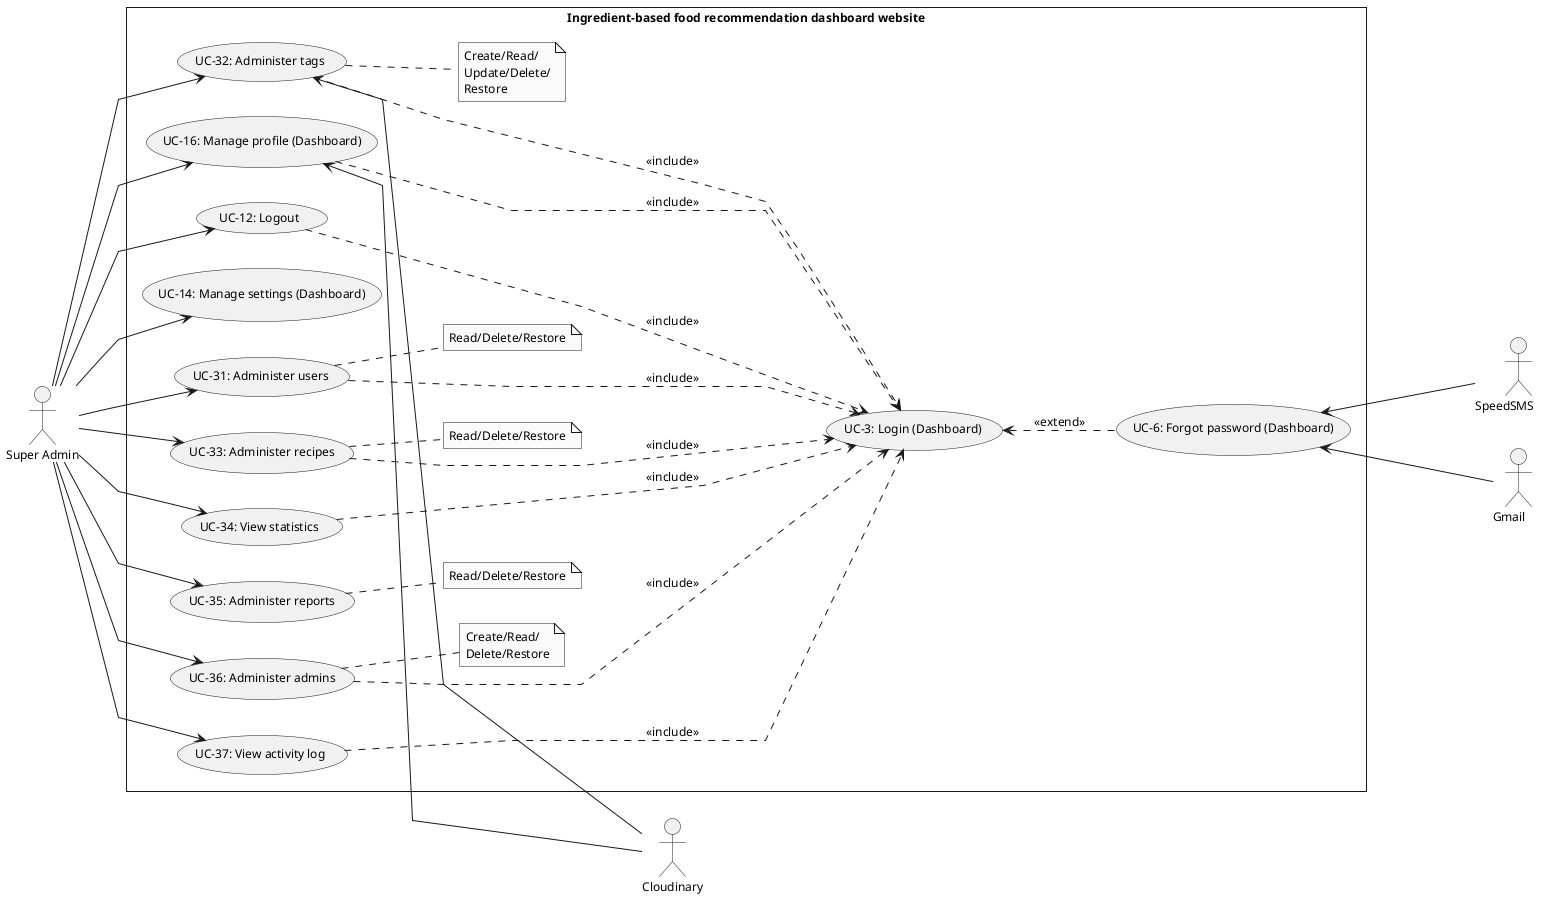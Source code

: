 @startuml SuperAdminUsecase
skinparam style strictuml
skinparam monochrome true
skinparam linetype polyline
skinparam defaultFontSize 12
left to right direction
actor "Super Admin" as admin
actor "Cloudinary" as cl
actor "SpeedSMS         " as sms
actor "Gmail      " as gmail

rectangle Ingredient-based<U+0020>food<U+0020>recommendation<U+0020>dashboard<U+0020>website {
    usecase "UC-3: Login (Dashboard)" as ucLogin
    usecase "UC-6: Forgot password (Dashboard)" as ucForgotPassword
    usecase "UC-12: Logout" as ucLogout
    usecase "UC-14: Manage settings (Dashboard)" as ucManageSetting
    usecase "UC-16: Manage profile (Dashboard)" as ucManageProfile

    usecase "UC-31: Administer users" as ucAdmUser
    usecase "UC-32: Administer tags" as ucAdmTags
    usecase "UC-33: Administer recipes" as ucAdmRecipe
    usecase "UC-34: View statistics" as ucViewStatistic
    usecase "UC-35: Administer reports" as ucAdmReport
    usecase "UC-36: Administer admins" as ucAdmAdmin
    usecase "UC-37: View activity log" as ucViewActivityLog

    note "Read/Delete/Restore" as noteAdmUser
    note "Read/Delete/Restore" as noteAdmRecipe
    note "Create/Read/\nUpdate/Delete/\nRestore" as noteAdmTag
    note "Create/Read/\nDelete/Restore" as noteAdmAdmin
    note "Read/Delete/Restore" as noteAdmReport

    admin --> ucAdmUser
        ucAdmUser .. noteAdmUser
    admin --> ucAdmRecipe
        ucAdmRecipe .. noteAdmRecipe
    admin --> ucAdmReport
        ucAdmReport .. noteAdmReport
    admin --> ucAdmTags
        ucAdmTags .. noteAdmTag
    admin --> ucViewStatistic
    admin --> ucViewActivityLog
    admin --> ucManageProfile
    admin --> ucManageSetting
    admin --> ucLogout
    admin --> ucAdmAdmin
        ucAdmAdmin .. noteAdmAdmin

    ucLogout .....> ucLogin : <<include>>
    ucViewStatistic .....> ucLogin : <<include>>
    ucAdmUser .....> ucLogin : <<include>>
    ucAdmRecipe .....> ucLogin : <<include>>
    ucAdmTags .....> ucLogin : <<include>>
    ucManageProfile .....> ucLogin : <<include>>
    ucViewActivityLog .....> ucLogin : <<include>>
    ucAdmAdmin .....> ucLogin : <<include>>

    ucLogin <.. ucForgotPassword : <<extend>>

    cl --up-> ucManageProfile
    cl --up-> ucAdmTags
    sms --up-> ucForgotPassword
    gmail --up-> ucForgotPassword
}

@enduml
